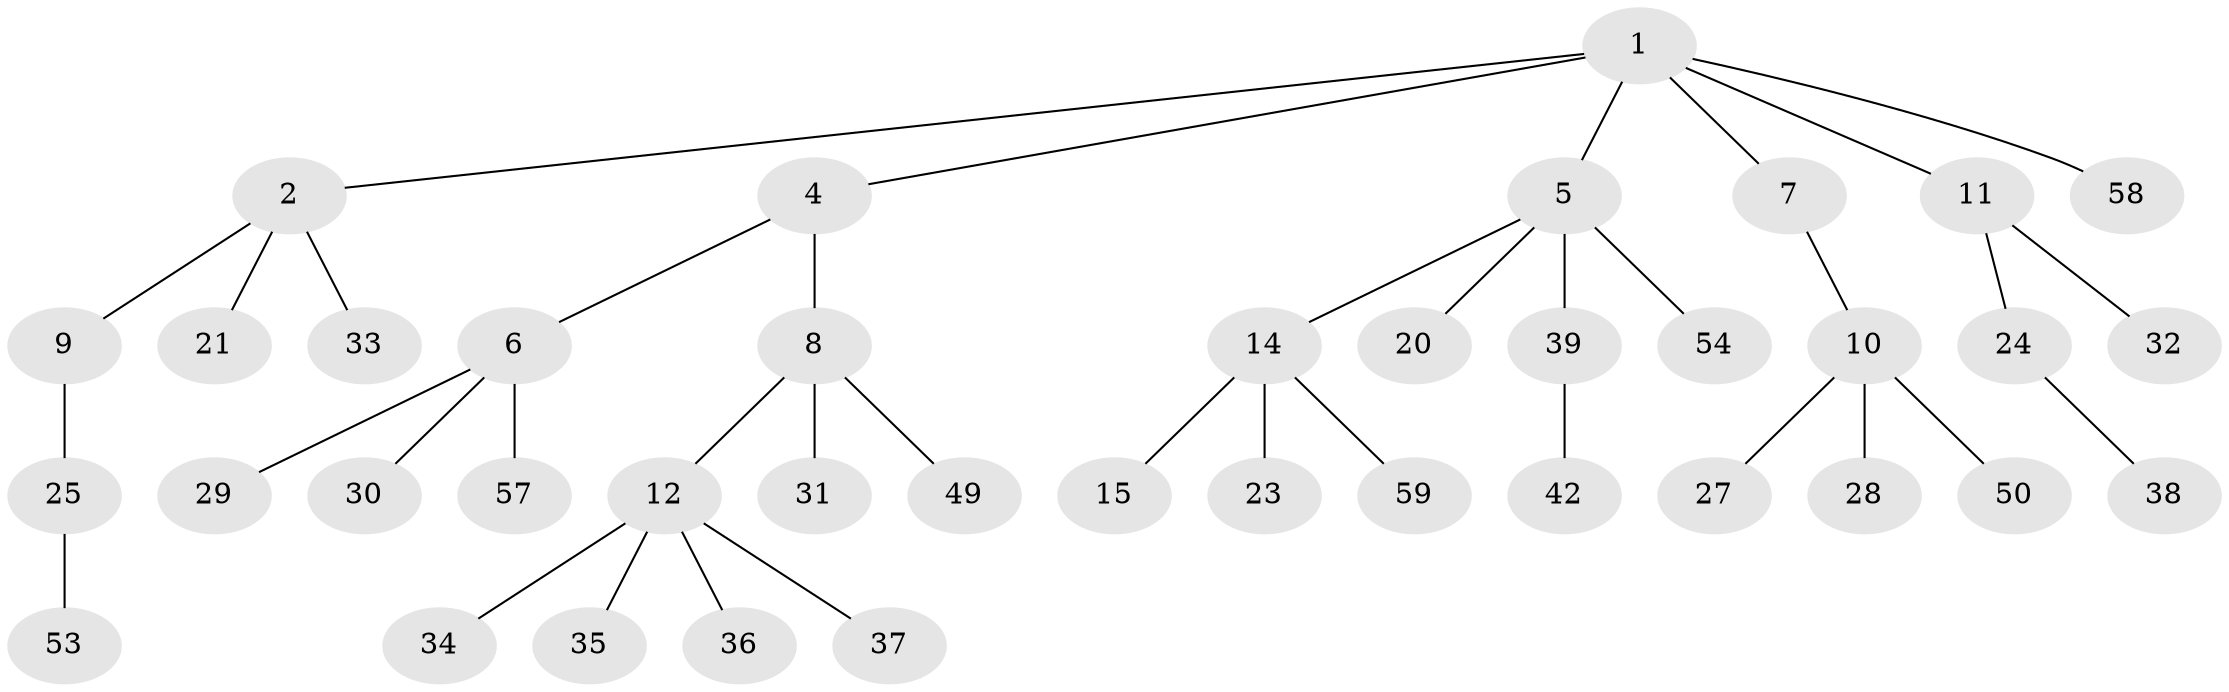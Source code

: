 // Generated by graph-tools (version 1.1) at 2025/24/03/03/25 07:24:05]
// undirected, 39 vertices, 38 edges
graph export_dot {
graph [start="1"]
  node [color=gray90,style=filled];
  1 [super="+3"];
  2;
  4;
  5 [super="+16"];
  6 [super="+26"];
  7 [super="+41"];
  8 [super="+56"];
  9 [super="+13"];
  10 [super="+19"];
  11;
  12 [super="+18"];
  14 [super="+22"];
  15 [super="+17"];
  20 [super="+46"];
  21 [super="+48"];
  23;
  24 [super="+52"];
  25 [super="+47"];
  27;
  28;
  29 [super="+40"];
  30 [super="+44"];
  31;
  32;
  33 [super="+43"];
  34 [super="+51"];
  35 [super="+55"];
  36;
  37;
  38;
  39;
  42 [super="+45"];
  49 [super="+61"];
  50 [super="+60"];
  53;
  54;
  57;
  58;
  59;
  1 -- 2;
  1 -- 5;
  1 -- 58;
  1 -- 11;
  1 -- 4;
  1 -- 7;
  2 -- 9;
  2 -- 21;
  2 -- 33;
  4 -- 6;
  4 -- 8;
  5 -- 14;
  5 -- 39;
  5 -- 54;
  5 -- 20;
  6 -- 29;
  6 -- 30;
  6 -- 57;
  7 -- 10;
  8 -- 12;
  8 -- 31;
  8 -- 49;
  9 -- 25;
  10 -- 27;
  10 -- 28;
  10 -- 50;
  11 -- 24;
  11 -- 32;
  12 -- 37;
  12 -- 34;
  12 -- 35;
  12 -- 36;
  14 -- 15;
  14 -- 23;
  14 -- 59;
  24 -- 38;
  25 -- 53;
  39 -- 42;
}
